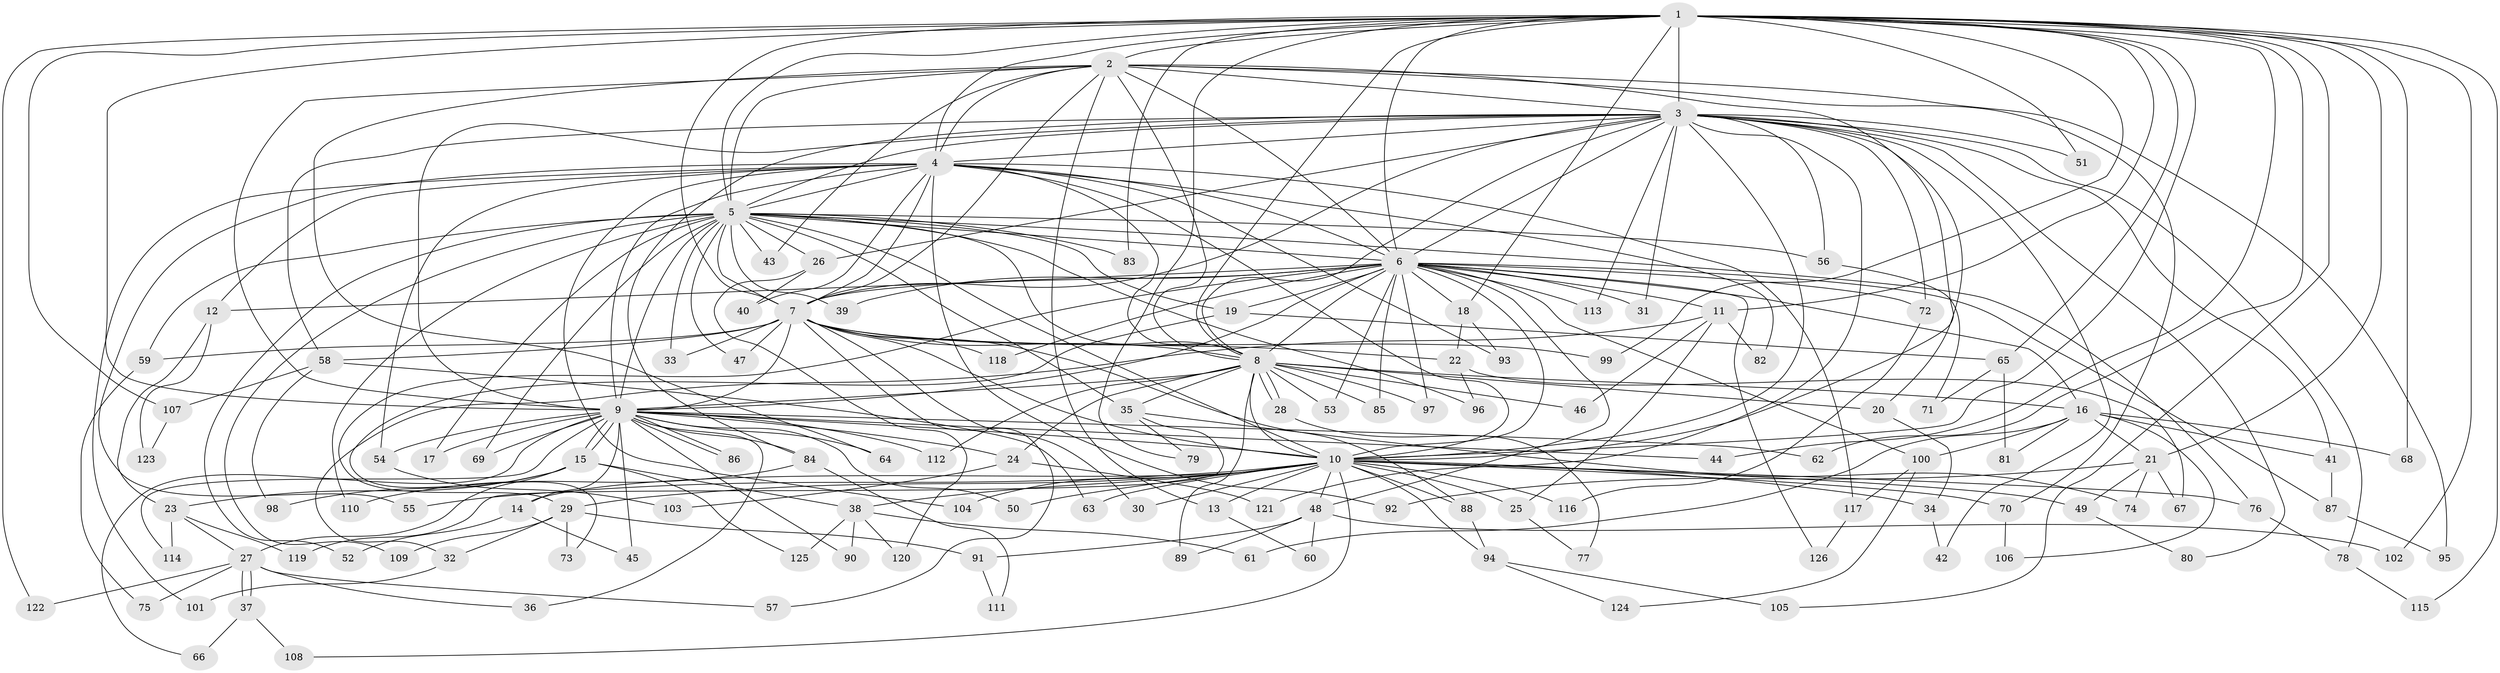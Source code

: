 // coarse degree distribution, {23: 0.010101010101010102, 12: 0.010101010101010102, 20: 0.010101010101010102, 18: 0.020202020202020204, 24: 0.020202020202020204, 37: 0.010101010101010102, 28: 0.010101010101010102, 6: 0.04040404040404041, 3: 0.1414141414141414, 4: 0.10101010101010101, 7: 0.010101010101010102, 9: 0.010101010101010102, 2: 0.5555555555555556, 5: 0.04040404040404041, 8: 0.010101010101010102}
// Generated by graph-tools (version 1.1) at 2025/51/02/27/25 19:51:42]
// undirected, 126 vertices, 277 edges
graph export_dot {
graph [start="1"]
  node [color=gray90,style=filled];
  1;
  2;
  3;
  4;
  5;
  6;
  7;
  8;
  9;
  10;
  11;
  12;
  13;
  14;
  15;
  16;
  17;
  18;
  19;
  20;
  21;
  22;
  23;
  24;
  25;
  26;
  27;
  28;
  29;
  30;
  31;
  32;
  33;
  34;
  35;
  36;
  37;
  38;
  39;
  40;
  41;
  42;
  43;
  44;
  45;
  46;
  47;
  48;
  49;
  50;
  51;
  52;
  53;
  54;
  55;
  56;
  57;
  58;
  59;
  60;
  61;
  62;
  63;
  64;
  65;
  66;
  67;
  68;
  69;
  70;
  71;
  72;
  73;
  74;
  75;
  76;
  77;
  78;
  79;
  80;
  81;
  82;
  83;
  84;
  85;
  86;
  87;
  88;
  89;
  90;
  91;
  92;
  93;
  94;
  95;
  96;
  97;
  98;
  99;
  100;
  101;
  102;
  103;
  104;
  105;
  106;
  107;
  108;
  109;
  110;
  111;
  112;
  113;
  114;
  115;
  116;
  117;
  118;
  119;
  120;
  121;
  122;
  123;
  124;
  125;
  126;
  1 -- 2;
  1 -- 3;
  1 -- 4;
  1 -- 5;
  1 -- 6;
  1 -- 7;
  1 -- 8;
  1 -- 9;
  1 -- 10;
  1 -- 11;
  1 -- 18;
  1 -- 21;
  1 -- 44;
  1 -- 51;
  1 -- 62;
  1 -- 65;
  1 -- 68;
  1 -- 79;
  1 -- 83;
  1 -- 99;
  1 -- 102;
  1 -- 105;
  1 -- 107;
  1 -- 115;
  1 -- 122;
  2 -- 3;
  2 -- 4;
  2 -- 5;
  2 -- 6;
  2 -- 7;
  2 -- 8;
  2 -- 9;
  2 -- 10;
  2 -- 13;
  2 -- 43;
  2 -- 64;
  2 -- 70;
  2 -- 95;
  3 -- 4;
  3 -- 5;
  3 -- 6;
  3 -- 7;
  3 -- 8;
  3 -- 9;
  3 -- 10;
  3 -- 20;
  3 -- 26;
  3 -- 31;
  3 -- 41;
  3 -- 42;
  3 -- 51;
  3 -- 56;
  3 -- 58;
  3 -- 72;
  3 -- 78;
  3 -- 80;
  3 -- 84;
  3 -- 113;
  3 -- 121;
  4 -- 5;
  4 -- 6;
  4 -- 7;
  4 -- 8;
  4 -- 9;
  4 -- 10;
  4 -- 12;
  4 -- 40;
  4 -- 54;
  4 -- 55;
  4 -- 82;
  4 -- 92;
  4 -- 93;
  4 -- 101;
  4 -- 104;
  4 -- 117;
  5 -- 6;
  5 -- 7;
  5 -- 8;
  5 -- 9;
  5 -- 10;
  5 -- 17;
  5 -- 19;
  5 -- 26;
  5 -- 33;
  5 -- 35;
  5 -- 39;
  5 -- 43;
  5 -- 47;
  5 -- 52;
  5 -- 56;
  5 -- 59;
  5 -- 69;
  5 -- 76;
  5 -- 83;
  5 -- 96;
  5 -- 109;
  5 -- 110;
  6 -- 7;
  6 -- 8;
  6 -- 9;
  6 -- 10;
  6 -- 11;
  6 -- 12;
  6 -- 16;
  6 -- 18;
  6 -- 19;
  6 -- 29;
  6 -- 31;
  6 -- 39;
  6 -- 48;
  6 -- 53;
  6 -- 72;
  6 -- 85;
  6 -- 87;
  6 -- 97;
  6 -- 100;
  6 -- 113;
  6 -- 118;
  6 -- 126;
  7 -- 8;
  7 -- 9;
  7 -- 10;
  7 -- 22;
  7 -- 30;
  7 -- 33;
  7 -- 47;
  7 -- 57;
  7 -- 58;
  7 -- 59;
  7 -- 88;
  7 -- 99;
  7 -- 118;
  8 -- 9;
  8 -- 10;
  8 -- 16;
  8 -- 20;
  8 -- 24;
  8 -- 28;
  8 -- 28;
  8 -- 35;
  8 -- 46;
  8 -- 53;
  8 -- 85;
  8 -- 89;
  8 -- 97;
  8 -- 112;
  9 -- 10;
  9 -- 14;
  9 -- 15;
  9 -- 15;
  9 -- 17;
  9 -- 24;
  9 -- 36;
  9 -- 44;
  9 -- 45;
  9 -- 50;
  9 -- 54;
  9 -- 62;
  9 -- 64;
  9 -- 66;
  9 -- 69;
  9 -- 84;
  9 -- 86;
  9 -- 86;
  9 -- 90;
  9 -- 112;
  9 -- 114;
  10 -- 13;
  10 -- 14;
  10 -- 25;
  10 -- 29;
  10 -- 30;
  10 -- 34;
  10 -- 38;
  10 -- 48;
  10 -- 49;
  10 -- 50;
  10 -- 55;
  10 -- 63;
  10 -- 70;
  10 -- 76;
  10 -- 88;
  10 -- 94;
  10 -- 104;
  10 -- 108;
  10 -- 116;
  11 -- 25;
  11 -- 32;
  11 -- 46;
  11 -- 82;
  12 -- 23;
  12 -- 123;
  13 -- 60;
  14 -- 45;
  14 -- 52;
  15 -- 23;
  15 -- 27;
  15 -- 38;
  15 -- 98;
  15 -- 125;
  16 -- 21;
  16 -- 41;
  16 -- 61;
  16 -- 68;
  16 -- 81;
  16 -- 100;
  16 -- 106;
  18 -- 22;
  18 -- 93;
  19 -- 65;
  19 -- 73;
  20 -- 34;
  21 -- 49;
  21 -- 67;
  21 -- 74;
  21 -- 92;
  22 -- 67;
  22 -- 96;
  23 -- 27;
  23 -- 114;
  23 -- 119;
  24 -- 103;
  24 -- 121;
  25 -- 77;
  26 -- 40;
  26 -- 120;
  27 -- 36;
  27 -- 37;
  27 -- 37;
  27 -- 57;
  27 -- 75;
  27 -- 122;
  28 -- 77;
  29 -- 32;
  29 -- 73;
  29 -- 91;
  29 -- 109;
  32 -- 101;
  34 -- 42;
  35 -- 74;
  35 -- 79;
  35 -- 119;
  37 -- 66;
  37 -- 108;
  38 -- 61;
  38 -- 90;
  38 -- 120;
  38 -- 125;
  41 -- 87;
  48 -- 60;
  48 -- 89;
  48 -- 91;
  48 -- 102;
  49 -- 80;
  54 -- 103;
  56 -- 71;
  58 -- 63;
  58 -- 98;
  58 -- 107;
  59 -- 75;
  65 -- 71;
  65 -- 81;
  70 -- 106;
  72 -- 116;
  76 -- 78;
  78 -- 115;
  84 -- 110;
  84 -- 111;
  87 -- 95;
  88 -- 94;
  91 -- 111;
  94 -- 105;
  94 -- 124;
  100 -- 117;
  100 -- 124;
  107 -- 123;
  117 -- 126;
}
